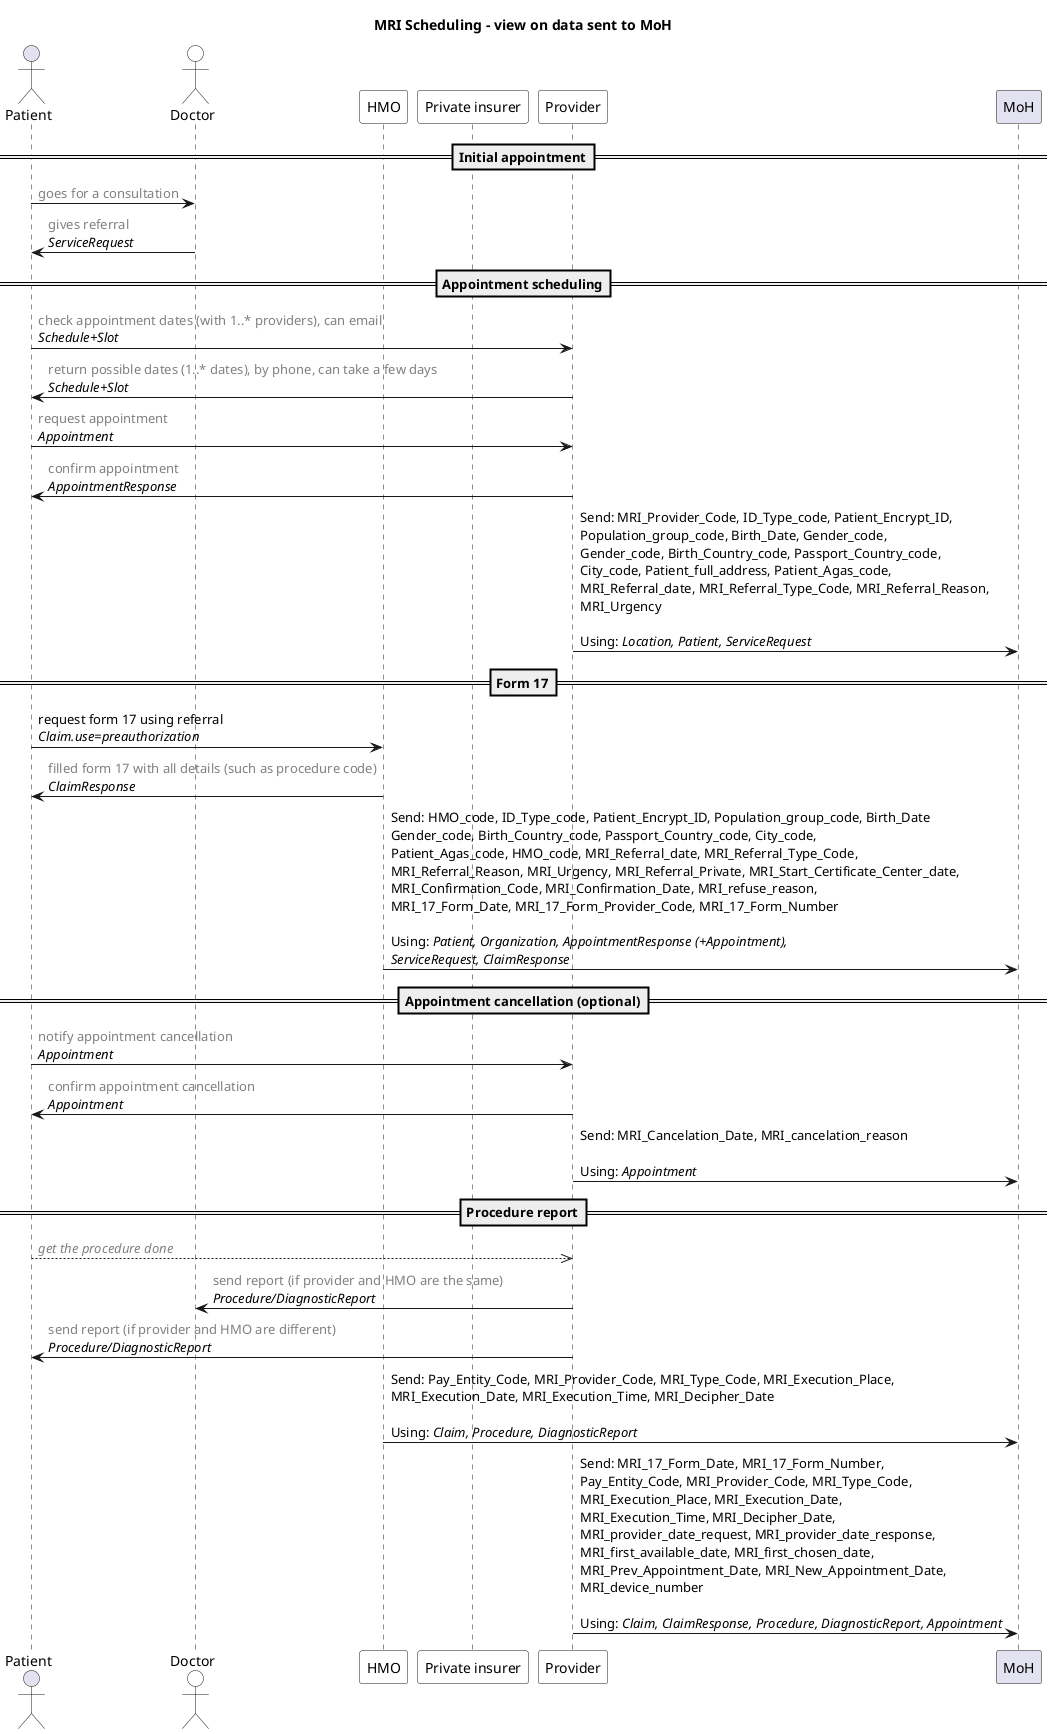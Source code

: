 @startuml
'editable with https://planttext.com
'see documentation at https://plantuml.com/sequence-diagram

title "MRI Scheduling - view on data sent to MoH"

actor Patient
actor Doctor #white
participant HMO #white 
participant "Private insurer" #white
participant Provider #white
participant MoH

== Initial appointment==
Patient -> Doctor: <color #grey>goes for a consultation
Doctor -> Patient: <color #grey>gives referral\n//ServiceRequest//

== Appointment scheduling==
Patient -> Provider: <color #grey>check appointment dates (with 1..* providers), can email\n//Schedule+Slot//
Provider -> Patient: <color #grey>return possible dates (1..* dates), by phone, can take a few days\n//Schedule+Slot//
Patient -> Provider: <color #grey>request appointment\n//Appointment//
Provider -> Patient: <color #grey>confirm appointment\n//AppointmentResponse//

Provider -> MoH: Send: MRI_Provider_Code, ID_Type_code, Patient_Encrypt_ID, \nPopulation_group_code, Birth_Date, Gender_code, \nGender_code, Birth_Country_code, Passport_Country_code, \nCity_code, Patient_full_address, Patient_Agas_code, \nMRI_Referral_date, MRI_Referral_Type_Code, MRI_Referral_Reason, \nMRI_Urgency\n\nUsing: //Location, Patient, ServiceRequest//

== Form 17==
Patient -> HMO: request form 17 using referral\n//Claim.use=preauthorization//
HMO -> Patient: <color #grey>filled form 17 with all details (such as procedure code)\n//ClaimResponse//

HMO -> MoH: Send: HMO_code, ID_Type_code, Patient_Encrypt_ID, Population_group_code, Birth_Date \nGender_code, Birth_Country_code, Passport_Country_code, City_code, \nPatient_Agas_code, HMO_code, MRI_Referral_date, MRI_Referral_Type_Code, \nMRI_Referral_Reason, MRI_Urgency, MRI_Referral_Private, MRI_Start_Certificate_Center_date,  \nMRI_Confirmation_Code, MRI_Confirmation_Date, MRI_refuse_reason, \nMRI_17_Form_Date, MRI_17_Form_Provider_Code, MRI_17_Form_Number \n\nUsing: //Patient, Organization, AppointmentResponse (+Appointment), //\n//ServiceRequest, ClaimResponse//

== Appointment cancellation (optional)==
Patient -> Provider: <color #grey>notify appointment cancellation\n//Appointment//
Provider -> Patient: <color #grey>confirm appointment cancellation\n//Appointment//

Provider -> MoH: Send: MRI_Cancelation_Date, MRI_cancelation_reason \n\nUsing: //Appointment//

== Procedure report==
Patient -->> Provider: <color #grey>//get the procedure done//
Provider -> Doctor: <color #grey>send report (if provider and HMO are the same)\n//Procedure/DiagnosticReport//
Provider -> Patient: <color #grey>send report (if provider and HMO are different)\n//Procedure/DiagnosticReport//

HMO -> MoH: Send: Pay_Entity_Code, MRI_Provider_Code, MRI_Type_Code, MRI_Execution_Place, \nMRI_Execution_Date, MRI_Execution_Time, MRI_Decipher_Date \n\nUsing: //Claim, Procedure, DiagnosticReport//

Provider -> MoH: Send: MRI_17_Form_Date, MRI_17_Form_Number, \nPay_Entity_Code, MRI_Provider_Code, MRI_Type_Code, \nMRI_Execution_Place, MRI_Execution_Date, \nMRI_Execution_Time, MRI_Decipher_Date, \nMRI_provider_date_request, MRI_provider_date_response, \nMRI_first_available_date, MRI_first_chosen_date, \nMRI_Prev_Appointment_Date, MRI_New_Appointment_Date, \nMRI_device_number  \n\nUsing: //Claim, ClaimResponse, Procedure, DiagnosticReport, Appointment//

@enduml

